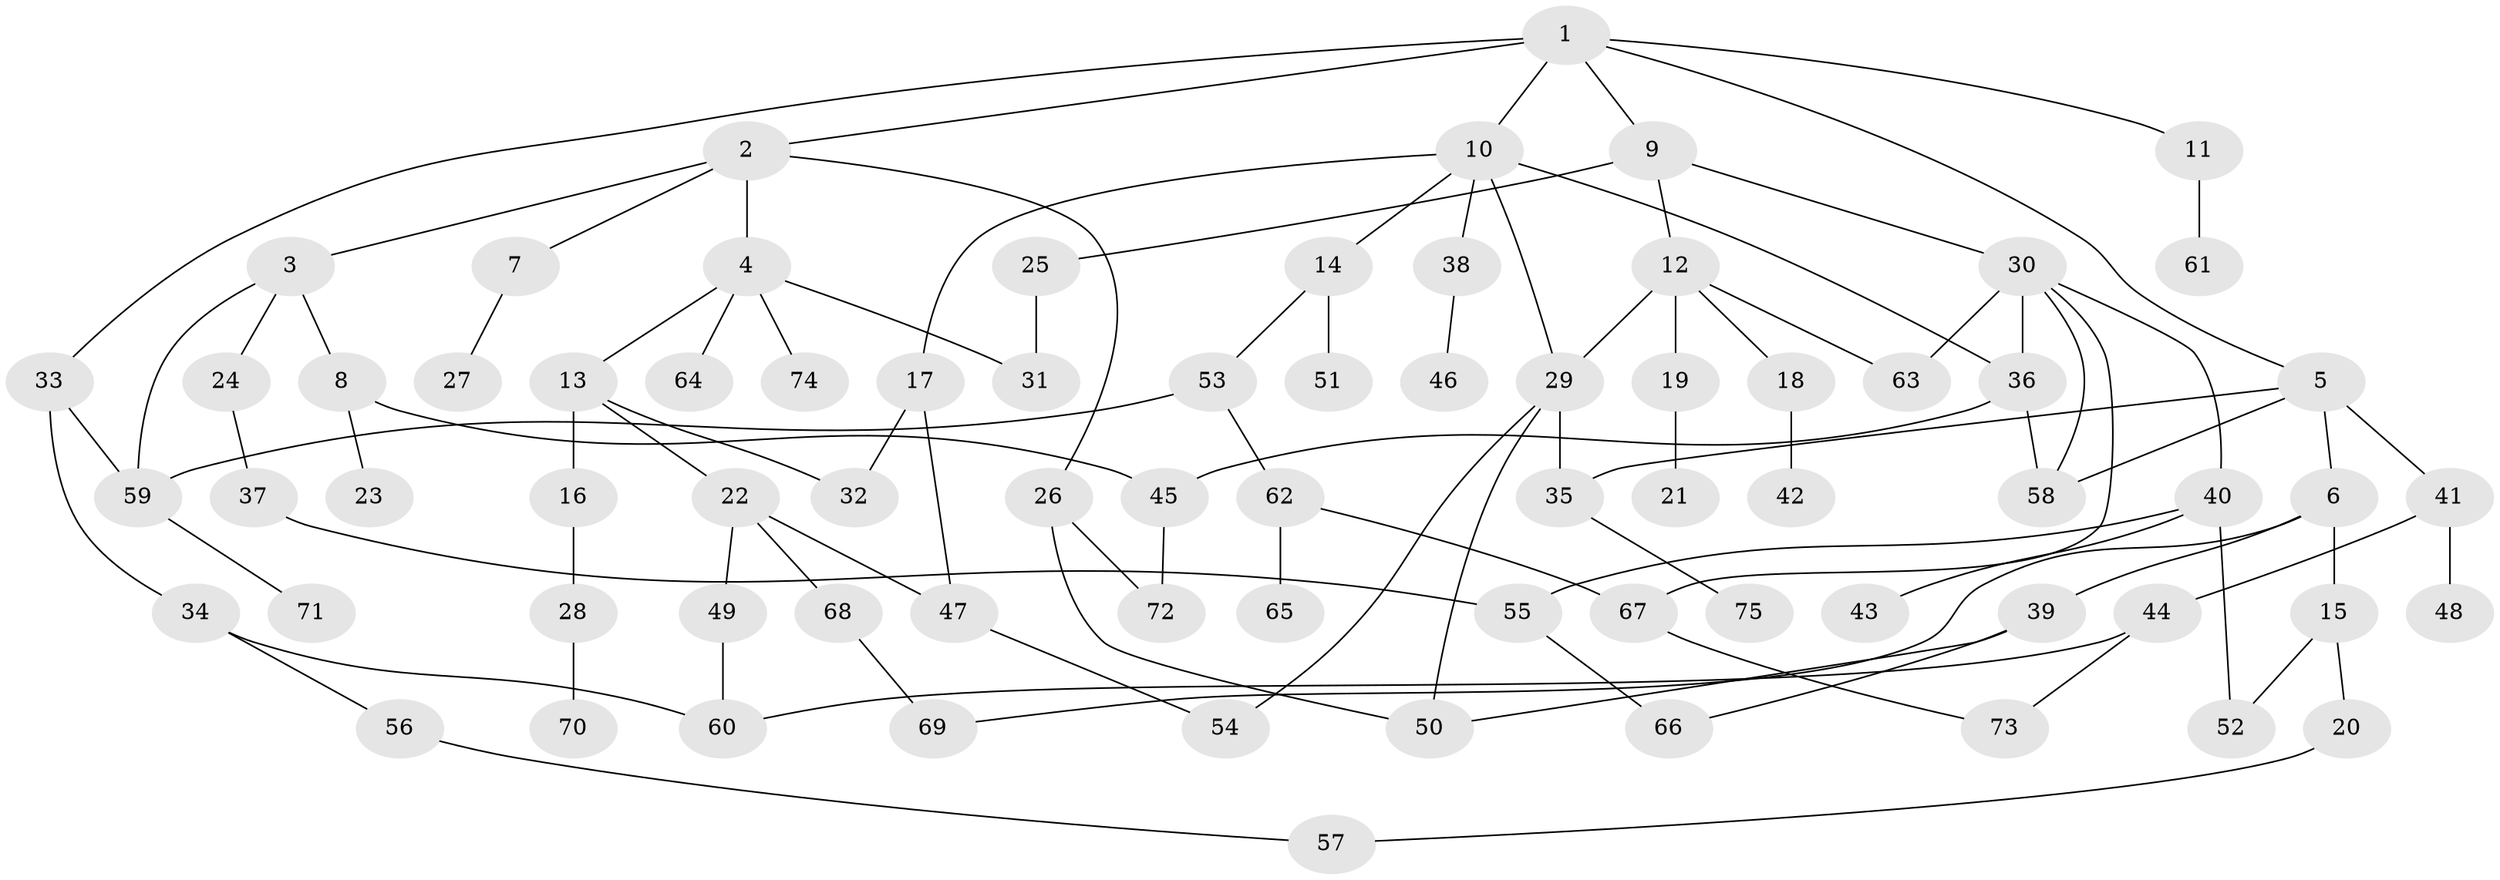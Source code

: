 // coarse degree distribution, {6: 0.041666666666666664, 7: 0.041666666666666664, 4: 0.10416666666666667, 5: 0.10416666666666667, 1: 0.20833333333333334, 2: 0.3333333333333333, 8: 0.020833333333333332, 3: 0.14583333333333334}
// Generated by graph-tools (version 1.1) at 2025/41/03/06/25 10:41:28]
// undirected, 75 vertices, 99 edges
graph export_dot {
graph [start="1"]
  node [color=gray90,style=filled];
  1;
  2;
  3;
  4;
  5;
  6;
  7;
  8;
  9;
  10;
  11;
  12;
  13;
  14;
  15;
  16;
  17;
  18;
  19;
  20;
  21;
  22;
  23;
  24;
  25;
  26;
  27;
  28;
  29;
  30;
  31;
  32;
  33;
  34;
  35;
  36;
  37;
  38;
  39;
  40;
  41;
  42;
  43;
  44;
  45;
  46;
  47;
  48;
  49;
  50;
  51;
  52;
  53;
  54;
  55;
  56;
  57;
  58;
  59;
  60;
  61;
  62;
  63;
  64;
  65;
  66;
  67;
  68;
  69;
  70;
  71;
  72;
  73;
  74;
  75;
  1 -- 2;
  1 -- 5;
  1 -- 9;
  1 -- 10;
  1 -- 11;
  1 -- 33;
  2 -- 3;
  2 -- 4;
  2 -- 7;
  2 -- 26;
  3 -- 8;
  3 -- 24;
  3 -- 59;
  4 -- 13;
  4 -- 64;
  4 -- 74;
  4 -- 31;
  5 -- 6;
  5 -- 35;
  5 -- 41;
  5 -- 58;
  6 -- 15;
  6 -- 39;
  6 -- 69;
  7 -- 27;
  8 -- 23;
  8 -- 45;
  9 -- 12;
  9 -- 25;
  9 -- 30;
  10 -- 14;
  10 -- 17;
  10 -- 29;
  10 -- 38;
  10 -- 36;
  11 -- 61;
  12 -- 18;
  12 -- 19;
  12 -- 63;
  12 -- 29;
  13 -- 16;
  13 -- 22;
  13 -- 32;
  14 -- 51;
  14 -- 53;
  15 -- 20;
  15 -- 52;
  16 -- 28;
  17 -- 47;
  17 -- 32;
  18 -- 42;
  19 -- 21;
  20 -- 57;
  22 -- 49;
  22 -- 68;
  22 -- 47;
  24 -- 37;
  25 -- 31;
  26 -- 50;
  26 -- 72;
  28 -- 70;
  29 -- 35;
  29 -- 50;
  29 -- 54;
  30 -- 36;
  30 -- 40;
  30 -- 67;
  30 -- 58;
  30 -- 63;
  33 -- 34;
  33 -- 59;
  34 -- 56;
  34 -- 60;
  35 -- 75;
  36 -- 45;
  36 -- 58;
  37 -- 55;
  38 -- 46;
  39 -- 66;
  39 -- 50;
  40 -- 43;
  40 -- 52;
  40 -- 55;
  41 -- 44;
  41 -- 48;
  44 -- 60;
  44 -- 73;
  45 -- 72;
  47 -- 54;
  49 -- 60;
  53 -- 62;
  53 -- 59;
  55 -- 66;
  56 -- 57;
  59 -- 71;
  62 -- 65;
  62 -- 67;
  67 -- 73;
  68 -- 69;
}
